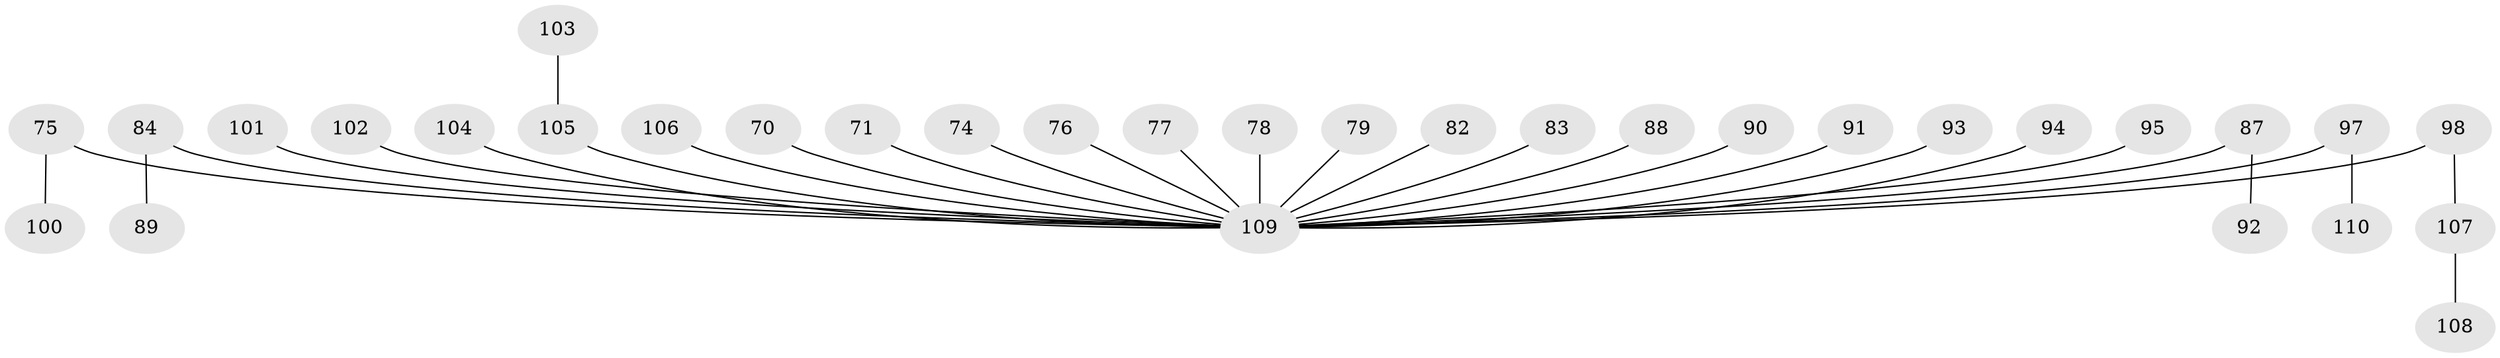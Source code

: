 // original degree distribution, {7: 0.01818181818181818, 6: 0.00909090909090909, 5: 0.045454545454545456, 3: 0.09090909090909091, 4: 0.06363636363636363, 2: 0.2727272727272727, 1: 0.5}
// Generated by graph-tools (version 1.1) at 2025/55/03/04/25 21:55:59]
// undirected, 33 vertices, 32 edges
graph export_dot {
graph [start="1"]
  node [color=gray90,style=filled];
  70;
  71;
  74;
  75;
  76;
  77;
  78;
  79;
  82;
  83;
  84;
  87;
  88;
  89;
  90;
  91;
  92;
  93;
  94;
  95;
  97 [super="+80+85"];
  98 [super="+42+61+68"];
  100;
  101;
  102;
  103;
  104;
  105 [super="+96"];
  106 [super="+45"];
  107;
  108;
  109 [super="+86+99+63+72+66+64+67"];
  110;
  70 -- 109;
  71 -- 109;
  74 -- 109;
  75 -- 100;
  75 -- 109;
  76 -- 109;
  77 -- 109;
  78 -- 109;
  79 -- 109;
  82 -- 109;
  83 -- 109;
  84 -- 89;
  84 -- 109;
  87 -- 92;
  87 -- 109;
  88 -- 109;
  90 -- 109;
  91 -- 109;
  93 -- 109;
  94 -- 109;
  95 -- 109;
  97 -- 110;
  97 -- 109;
  98 -- 109;
  98 -- 107;
  101 -- 109;
  102 -- 109;
  103 -- 105;
  104 -- 109;
  105 -- 109;
  106 -- 109;
  107 -- 108;
}
